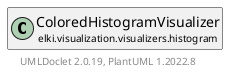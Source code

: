 @startuml
    remove .*\.(Instance|Par|Parameterizer|Factory)$
    set namespaceSeparator none
    hide empty fields
    hide empty methods

    class "<size:14>ColoredHistogramVisualizer.Par\n<size:10>elki.visualization.visualizers.histogram" as elki.visualization.visualizers.histogram.ColoredHistogramVisualizer.Par [[ColoredHistogramVisualizer.Par.html]] {
        {static} +STYLE_CURVES_ID: OptionID
        {static} +HISTOGRAM_BINS_ID: OptionID
        #curves: boolean
        #bins: int
        +configure(Parameterization): void
        +make(): ColoredHistogramVisualizer
    }

    interface "<size:14>Parameterizer\n<size:10>elki.utilities.optionhandling" as elki.utilities.optionhandling.Parameterizer [[../../../utilities/optionhandling/Parameterizer.html]] {
        {abstract} +make(): Object
    }
    class "<size:14>ColoredHistogramVisualizer\n<size:10>elki.visualization.visualizers.histogram" as elki.visualization.visualizers.histogram.ColoredHistogramVisualizer [[ColoredHistogramVisualizer.html]]

    elki.utilities.optionhandling.Parameterizer <|.. elki.visualization.visualizers.histogram.ColoredHistogramVisualizer.Par
    elki.visualization.visualizers.histogram.ColoredHistogramVisualizer +-- elki.visualization.visualizers.histogram.ColoredHistogramVisualizer.Par

    center footer UMLDoclet 2.0.19, PlantUML 1.2022.8
@enduml
